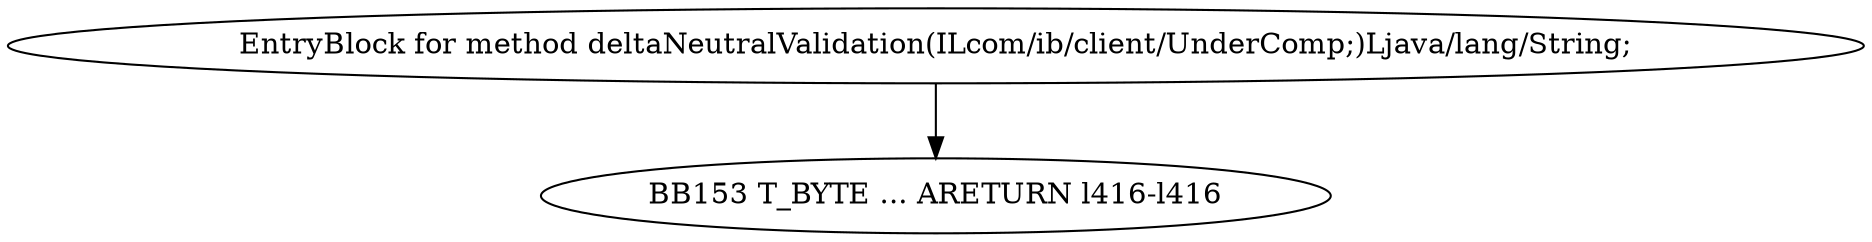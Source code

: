 digraph G {
  1 [ label="BB153 T_BYTE ... ARETURN l416-l416" ];
  2 [ label="EntryBlock for method deltaNeutralValidation(ILcom/ib/client/UnderComp;)Ljava/lang/String;" ];
  2 -> 1 [ label="" ];
}
